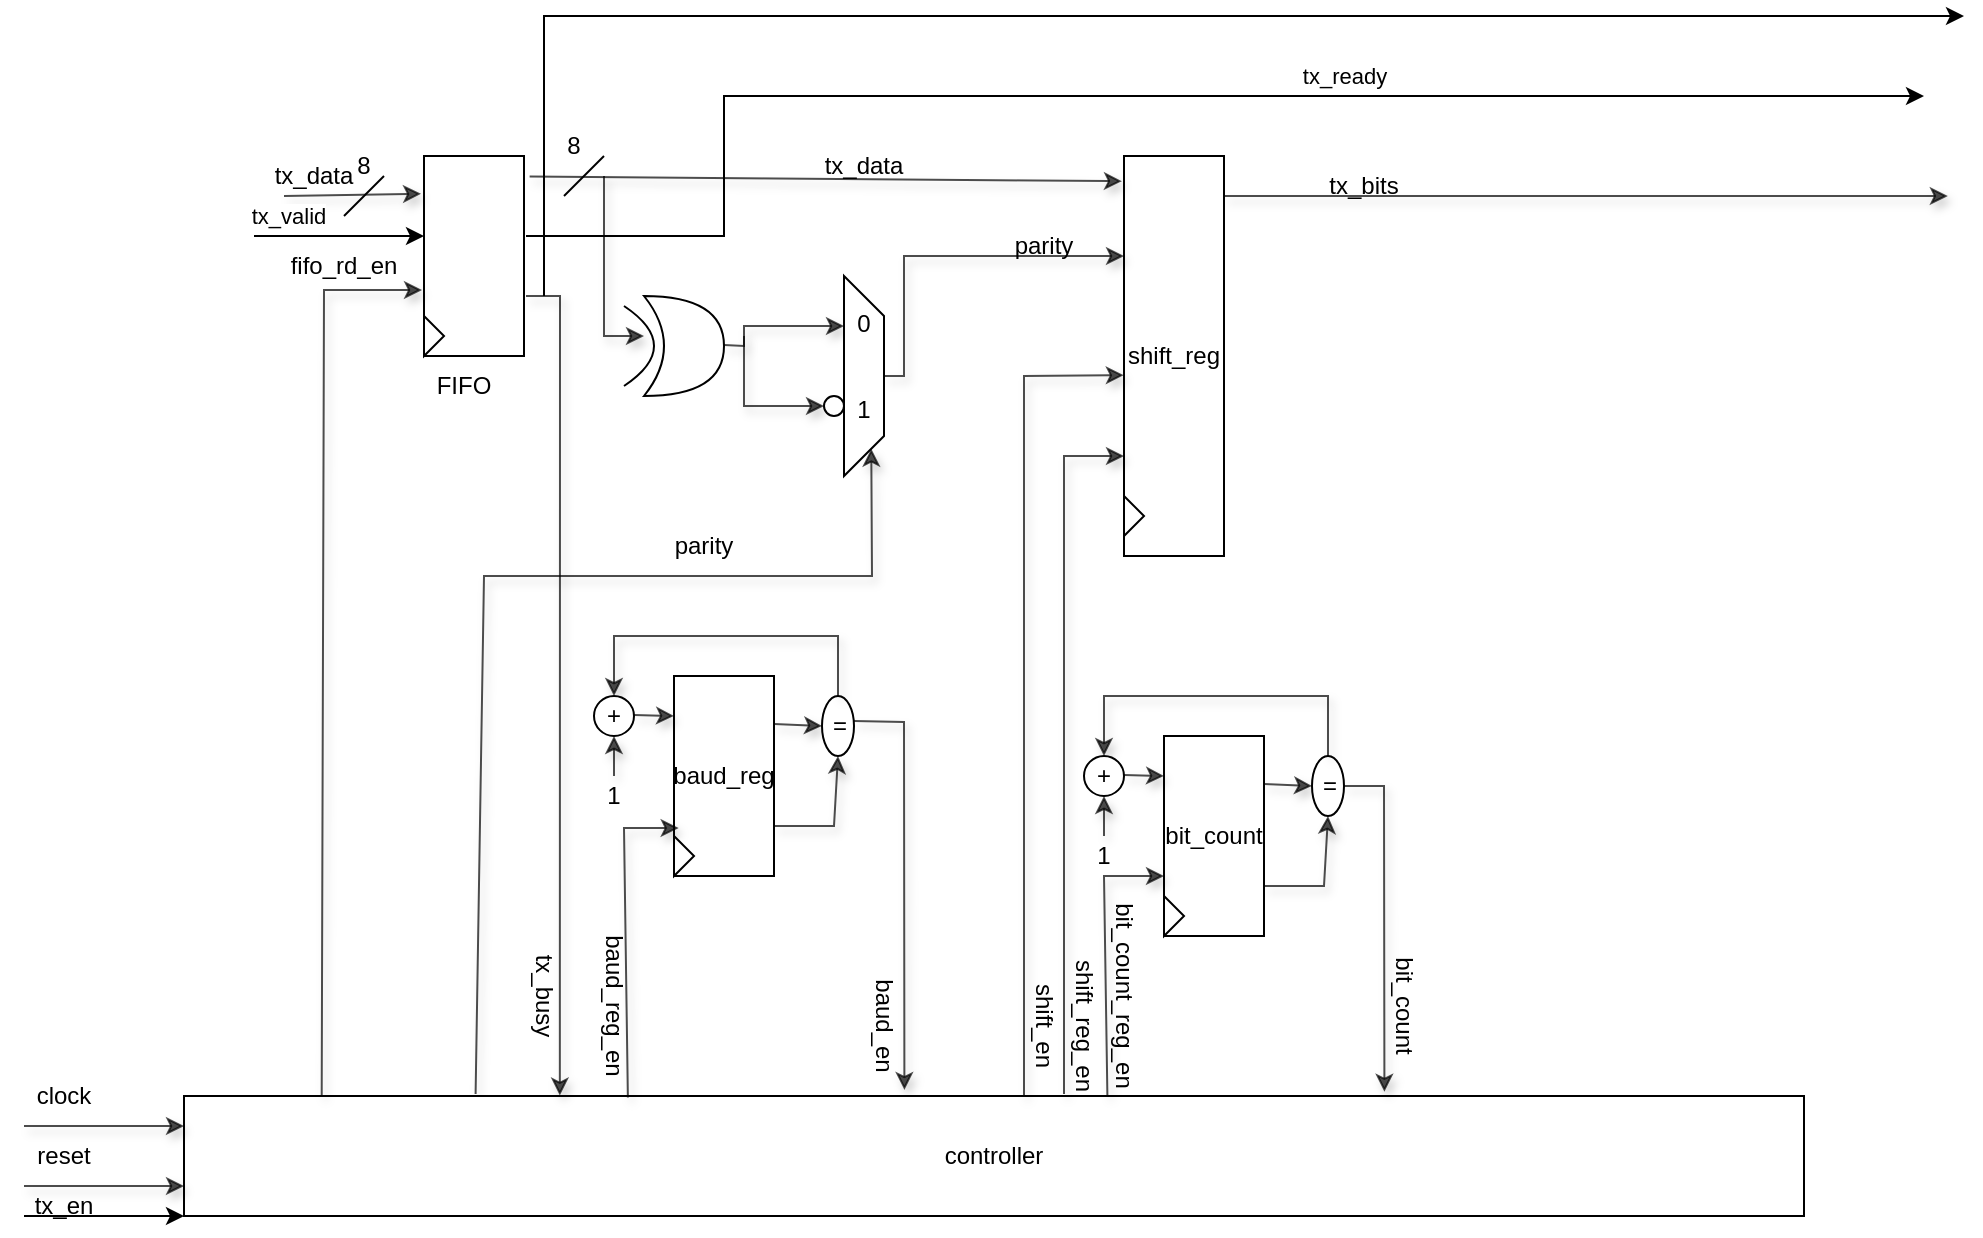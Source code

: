 <mxfile version="26.0.16" pages="2">
  <diagram name="Page-1" id="0iQmTiWb_SyuVuj741Ms">
    <mxGraphModel dx="870" dy="524" grid="1" gridSize="10" guides="1" tooltips="1" connect="1" arrows="1" fold="1" page="1" pageScale="1" pageWidth="1100" pageHeight="850" math="0" shadow="0">
      <root>
        <mxCell id="0" />
        <mxCell id="1" parent="0" />
        <mxCell id="nmXEE6ZkfctVZ-WLgOEb-7" value="" style="rounded=0;whiteSpace=wrap;html=1;direction=south;" parent="1" vertex="1">
          <mxGeometry x="400" y="90" width="50" height="100" as="geometry" />
        </mxCell>
        <mxCell id="nmXEE6ZkfctVZ-WLgOEb-8" value="" style="triangle;whiteSpace=wrap;html=1;" parent="1" vertex="1">
          <mxGeometry x="400" y="170" width="10" height="20" as="geometry" />
        </mxCell>
        <mxCell id="nmXEE6ZkfctVZ-WLgOEb-9" value="" style="endArrow=classic;html=1;rounded=0;strokeWidth=1;startSize=6;opacity=70;jumpSize=1;strokeColor=default;shadow=1;entryX=0.189;entryY=1.03;entryDx=0;entryDy=0;entryPerimeter=0;" parent="1" target="nmXEE6ZkfctVZ-WLgOEb-7" edge="1">
          <mxGeometry width="50" height="50" relative="1" as="geometry">
            <mxPoint x="330" y="110" as="sourcePoint" />
            <mxPoint x="360" y="110" as="targetPoint" />
          </mxGeometry>
        </mxCell>
        <mxCell id="nmXEE6ZkfctVZ-WLgOEb-10" value="shift_reg" style="rounded=0;whiteSpace=wrap;html=1;direction=south;" parent="1" vertex="1">
          <mxGeometry x="750" y="90" width="50" height="200" as="geometry" />
        </mxCell>
        <mxCell id="nmXEE6ZkfctVZ-WLgOEb-11" value="" style="triangle;whiteSpace=wrap;html=1;" parent="1" vertex="1">
          <mxGeometry x="750" y="260" width="10" height="20" as="geometry" />
        </mxCell>
        <mxCell id="nmXEE6ZkfctVZ-WLgOEb-18" value="" style="endArrow=classic;html=1;rounded=0;strokeWidth=1;startSize=6;opacity=70;jumpSize=1;strokeColor=default;shadow=1;entryX=0.063;entryY=1.021;entryDx=0;entryDy=0;entryPerimeter=0;exitX=0.103;exitY=-0.056;exitDx=0;exitDy=0;exitPerimeter=0;" parent="1" source="nmXEE6ZkfctVZ-WLgOEb-7" target="nmXEE6ZkfctVZ-WLgOEb-10" edge="1">
          <mxGeometry width="50" height="50" relative="1" as="geometry">
            <mxPoint x="490" y="100" as="sourcePoint" />
            <mxPoint x="520" y="100" as="targetPoint" />
          </mxGeometry>
        </mxCell>
        <mxCell id="nmXEE6ZkfctVZ-WLgOEb-19" value="" style="endArrow=classic;html=1;rounded=0;strokeWidth=1;startSize=6;opacity=70;jumpSize=1;strokeColor=default;shadow=1;" parent="1" edge="1">
          <mxGeometry width="50" height="50" relative="1" as="geometry">
            <mxPoint x="490" y="100" as="sourcePoint" />
            <mxPoint x="510" y="180" as="targetPoint" />
            <Array as="points">
              <mxPoint x="490" y="180" />
            </Array>
          </mxGeometry>
        </mxCell>
        <mxCell id="nmXEE6ZkfctVZ-WLgOEb-32" value="" style="endArrow=classic;html=1;rounded=0;strokeWidth=1;startSize=6;opacity=70;jumpSize=1;strokeColor=default;shadow=1;entryX=0.25;entryY=1;entryDx=0;entryDy=0;" parent="1" target="nmXEE6ZkfctVZ-WLgOEb-10" edge="1">
          <mxGeometry width="50" height="50" relative="1" as="geometry">
            <mxPoint x="630" y="200" as="sourcePoint" />
            <mxPoint x="750" y="140" as="targetPoint" />
            <Array as="points">
              <mxPoint x="640" y="200" />
              <mxPoint x="640" y="140" />
            </Array>
          </mxGeometry>
        </mxCell>
        <mxCell id="nmXEE6ZkfctVZ-WLgOEb-33" value="" style="endArrow=classic;html=1;rounded=0;strokeWidth=1;startSize=6;opacity=70;jumpSize=1;strokeColor=default;shadow=1;entryX=1;entryY=0.25;entryDx=0;entryDy=0;exitX=0.18;exitY=-0.017;exitDx=0;exitDy=0;exitPerimeter=0;" parent="1" source="nmXEE6ZkfctVZ-WLgOEb-52" target="nmXEE6ZkfctVZ-WLgOEb-24" edge="1">
          <mxGeometry width="50" height="50" relative="1" as="geometry">
            <mxPoint x="331.5" y="297.1" as="sourcePoint" />
            <mxPoint x="360" y="280" as="targetPoint" />
            <Array as="points">
              <mxPoint x="430" y="300" />
              <mxPoint x="624" y="300" />
            </Array>
          </mxGeometry>
        </mxCell>
        <mxCell id="nmXEE6ZkfctVZ-WLgOEb-50" value="" style="group" parent="1" vertex="1" connectable="0">
          <mxGeometry x="485" y="330" width="130" height="120" as="geometry" />
        </mxCell>
        <mxCell id="nmXEE6ZkfctVZ-WLgOEb-37" value="baud_reg" style="rounded=0;whiteSpace=wrap;html=1;direction=south;" parent="nmXEE6ZkfctVZ-WLgOEb-50" vertex="1">
          <mxGeometry x="40" y="20" width="50" height="100" as="geometry" />
        </mxCell>
        <mxCell id="nmXEE6ZkfctVZ-WLgOEb-38" value="" style="triangle;whiteSpace=wrap;html=1;" parent="nmXEE6ZkfctVZ-WLgOEb-50" vertex="1">
          <mxGeometry x="40" y="100" width="10" height="20" as="geometry" />
        </mxCell>
        <mxCell id="nmXEE6ZkfctVZ-WLgOEb-42" value="" style="group" parent="nmXEE6ZkfctVZ-WLgOEb-50" vertex="1" connectable="0">
          <mxGeometry x="90" y="30" width="40" height="30" as="geometry" />
        </mxCell>
        <mxCell id="nmXEE6ZkfctVZ-WLgOEb-39" value="" style="endArrow=classic;html=1;rounded=0;strokeWidth=1;startSize=6;opacity=70;jumpSize=1;strokeColor=default;shadow=1;entryX=0;entryY=0.5;entryDx=0;entryDy=0;" parent="nmXEE6ZkfctVZ-WLgOEb-42" target="nmXEE6ZkfctVZ-WLgOEb-40" edge="1">
          <mxGeometry width="50" height="50" relative="1" as="geometry">
            <mxPoint y="14" as="sourcePoint" />
            <mxPoint x="20" y="14" as="targetPoint" />
          </mxGeometry>
        </mxCell>
        <mxCell id="nmXEE6ZkfctVZ-WLgOEb-40" value="" style="ellipse;whiteSpace=wrap;html=1;" parent="nmXEE6ZkfctVZ-WLgOEb-42" vertex="1">
          <mxGeometry x="24" width="16" height="30" as="geometry" />
        </mxCell>
        <mxCell id="nmXEE6ZkfctVZ-WLgOEb-41" value="=" style="text;html=1;align=center;verticalAlign=middle;whiteSpace=wrap;rounded=0;" parent="nmXEE6ZkfctVZ-WLgOEb-42" vertex="1">
          <mxGeometry x="26" y="10" width="14" height="10" as="geometry" />
        </mxCell>
        <mxCell id="nmXEE6ZkfctVZ-WLgOEb-44" value="" style="endArrow=classic;html=1;rounded=0;strokeWidth=1;startSize=6;opacity=70;jumpSize=1;strokeColor=default;shadow=1;exitX=0.5;exitY=0;exitDx=0;exitDy=0;" parent="nmXEE6ZkfctVZ-WLgOEb-50" source="nmXEE6ZkfctVZ-WLgOEb-40" target="nmXEE6ZkfctVZ-WLgOEb-45" edge="1">
          <mxGeometry width="50" height="50" relative="1" as="geometry">
            <mxPoint x="155" y="20" as="sourcePoint" />
            <mxPoint y="40" as="targetPoint" />
            <Array as="points">
              <mxPoint x="122" />
              <mxPoint x="10" />
            </Array>
          </mxGeometry>
        </mxCell>
        <mxCell id="nmXEE6ZkfctVZ-WLgOEb-45" value="" style="ellipse;whiteSpace=wrap;html=1;" parent="nmXEE6ZkfctVZ-WLgOEb-50" vertex="1">
          <mxGeometry y="30" width="20" height="20" as="geometry" />
        </mxCell>
        <mxCell id="nmXEE6ZkfctVZ-WLgOEb-46" value="+" style="text;html=1;align=center;verticalAlign=middle;whiteSpace=wrap;rounded=0;" parent="nmXEE6ZkfctVZ-WLgOEb-50" vertex="1">
          <mxGeometry x="5" y="32.5" width="10" height="15" as="geometry" />
        </mxCell>
        <mxCell id="nmXEE6ZkfctVZ-WLgOEb-47" value="" style="endArrow=classic;html=1;rounded=0;strokeWidth=1;startSize=6;opacity=70;jumpSize=1;strokeColor=default;shadow=1;entryX=0.5;entryY=1;entryDx=0;entryDy=0;" parent="nmXEE6ZkfctVZ-WLgOEb-50" target="nmXEE6ZkfctVZ-WLgOEb-45" edge="1">
          <mxGeometry width="50" height="50" relative="1" as="geometry">
            <mxPoint x="10" y="70" as="sourcePoint" />
            <mxPoint x="-10" y="10" as="targetPoint" />
          </mxGeometry>
        </mxCell>
        <mxCell id="nmXEE6ZkfctVZ-WLgOEb-48" value="1" style="text;html=1;align=center;verticalAlign=middle;whiteSpace=wrap;rounded=0;" parent="nmXEE6ZkfctVZ-WLgOEb-50" vertex="1">
          <mxGeometry y="75" width="20" height="10" as="geometry" />
        </mxCell>
        <mxCell id="nmXEE6ZkfctVZ-WLgOEb-49" value="" style="endArrow=classic;html=1;rounded=0;strokeWidth=1;startSize=6;opacity=70;jumpSize=1;strokeColor=default;shadow=1;" parent="nmXEE6ZkfctVZ-WLgOEb-50" edge="1">
          <mxGeometry width="50" height="50" relative="1" as="geometry">
            <mxPoint x="20" y="39.5" as="sourcePoint" />
            <mxPoint x="40" y="40" as="targetPoint" />
          </mxGeometry>
        </mxCell>
        <mxCell id="nmXEE6ZkfctVZ-WLgOEb-43" value="" style="endArrow=classic;html=1;rounded=0;strokeWidth=1;startSize=6;opacity=70;jumpSize=1;strokeColor=default;shadow=1;entryX=0.5;entryY=1;entryDx=0;entryDy=0;exitX=0.75;exitY=0;exitDx=0;exitDy=0;" parent="nmXEE6ZkfctVZ-WLgOEb-50" source="nmXEE6ZkfctVZ-WLgOEb-37" target="nmXEE6ZkfctVZ-WLgOEb-40" edge="1">
          <mxGeometry width="50" height="50" relative="1" as="geometry">
            <mxPoint x="100" y="90" as="sourcePoint" />
            <mxPoint x="-40" y="95" as="targetPoint" />
            <Array as="points">
              <mxPoint x="120" y="95" />
            </Array>
          </mxGeometry>
        </mxCell>
        <mxCell id="nmXEE6ZkfctVZ-WLgOEb-51" value="" style="endArrow=classic;html=1;rounded=0;strokeWidth=1;startSize=6;opacity=70;jumpSize=1;strokeColor=default;shadow=1;entryX=0.42;entryY=-0.051;entryDx=0;entryDy=0;entryPerimeter=0;exitX=1;exitY=0.25;exitDx=0;exitDy=0;" parent="1" source="nmXEE6ZkfctVZ-WLgOEb-41" edge="1">
          <mxGeometry width="50" height="50" relative="1" as="geometry">
            <mxPoint x="640" y="375" as="sourcePoint" />
            <mxPoint x="640.2" y="556.94" as="targetPoint" />
            <Array as="points">
              <mxPoint x="640" y="373" />
            </Array>
          </mxGeometry>
        </mxCell>
        <mxCell id="nmXEE6ZkfctVZ-WLgOEb-52" value="" style="rounded=0;whiteSpace=wrap;html=1;" parent="1" vertex="1">
          <mxGeometry x="280" y="560" width="810" height="60" as="geometry" />
        </mxCell>
        <UserObject label="controller" link="data:page/id,8DzqNKBsNxJn6VCQn896" id="nmXEE6ZkfctVZ-WLgOEb-53">
          <mxCell style="text;html=1;align=center;verticalAlign=middle;whiteSpace=wrap;rounded=0;" parent="1" vertex="1">
            <mxGeometry x="655" y="575" width="60" height="30" as="geometry" />
          </mxCell>
        </UserObject>
        <mxCell id="nmXEE6ZkfctVZ-WLgOEb-54" value="" style="group" parent="1" vertex="1" connectable="0">
          <mxGeometry x="730" y="360" width="130" height="120" as="geometry" />
        </mxCell>
        <mxCell id="nmXEE6ZkfctVZ-WLgOEb-55" value="bit_count" style="rounded=0;whiteSpace=wrap;html=1;direction=south;" parent="nmXEE6ZkfctVZ-WLgOEb-54" vertex="1">
          <mxGeometry x="40" y="20" width="50" height="100" as="geometry" />
        </mxCell>
        <mxCell id="nmXEE6ZkfctVZ-WLgOEb-56" value="" style="triangle;whiteSpace=wrap;html=1;" parent="nmXEE6ZkfctVZ-WLgOEb-54" vertex="1">
          <mxGeometry x="40" y="100" width="10" height="20" as="geometry" />
        </mxCell>
        <mxCell id="nmXEE6ZkfctVZ-WLgOEb-57" value="" style="group" parent="nmXEE6ZkfctVZ-WLgOEb-54" vertex="1" connectable="0">
          <mxGeometry x="90" y="30" width="40" height="30" as="geometry" />
        </mxCell>
        <mxCell id="nmXEE6ZkfctVZ-WLgOEb-58" value="" style="endArrow=classic;html=1;rounded=0;strokeWidth=1;startSize=6;opacity=70;jumpSize=1;strokeColor=default;shadow=1;entryX=0;entryY=0.5;entryDx=0;entryDy=0;" parent="nmXEE6ZkfctVZ-WLgOEb-57" target="nmXEE6ZkfctVZ-WLgOEb-59" edge="1">
          <mxGeometry width="50" height="50" relative="1" as="geometry">
            <mxPoint y="14" as="sourcePoint" />
            <mxPoint x="20" y="14" as="targetPoint" />
          </mxGeometry>
        </mxCell>
        <mxCell id="nmXEE6ZkfctVZ-WLgOEb-59" value="" style="ellipse;whiteSpace=wrap;html=1;" parent="nmXEE6ZkfctVZ-WLgOEb-57" vertex="1">
          <mxGeometry x="24" width="16" height="30" as="geometry" />
        </mxCell>
        <mxCell id="nmXEE6ZkfctVZ-WLgOEb-60" value="=" style="text;html=1;align=center;verticalAlign=middle;whiteSpace=wrap;rounded=0;" parent="nmXEE6ZkfctVZ-WLgOEb-57" vertex="1">
          <mxGeometry x="26" y="10" width="14" height="10" as="geometry" />
        </mxCell>
        <mxCell id="nmXEE6ZkfctVZ-WLgOEb-61" value="" style="endArrow=classic;html=1;rounded=0;strokeWidth=1;startSize=6;opacity=70;jumpSize=1;strokeColor=default;shadow=1;exitX=0.5;exitY=0;exitDx=0;exitDy=0;" parent="nmXEE6ZkfctVZ-WLgOEb-54" source="nmXEE6ZkfctVZ-WLgOEb-59" target="nmXEE6ZkfctVZ-WLgOEb-62" edge="1">
          <mxGeometry width="50" height="50" relative="1" as="geometry">
            <mxPoint x="155" y="20" as="sourcePoint" />
            <mxPoint y="40" as="targetPoint" />
            <Array as="points">
              <mxPoint x="122" />
              <mxPoint x="10" />
            </Array>
          </mxGeometry>
        </mxCell>
        <mxCell id="nmXEE6ZkfctVZ-WLgOEb-62" value="" style="ellipse;whiteSpace=wrap;html=1;" parent="nmXEE6ZkfctVZ-WLgOEb-54" vertex="1">
          <mxGeometry y="30" width="20" height="20" as="geometry" />
        </mxCell>
        <mxCell id="nmXEE6ZkfctVZ-WLgOEb-63" value="+" style="text;html=1;align=center;verticalAlign=middle;whiteSpace=wrap;rounded=0;" parent="nmXEE6ZkfctVZ-WLgOEb-54" vertex="1">
          <mxGeometry x="5" y="32.5" width="10" height="15" as="geometry" />
        </mxCell>
        <mxCell id="nmXEE6ZkfctVZ-WLgOEb-64" value="" style="endArrow=classic;html=1;rounded=0;strokeWidth=1;startSize=6;opacity=70;jumpSize=1;strokeColor=default;shadow=1;entryX=0.5;entryY=1;entryDx=0;entryDy=0;" parent="nmXEE6ZkfctVZ-WLgOEb-54" target="nmXEE6ZkfctVZ-WLgOEb-62" edge="1">
          <mxGeometry width="50" height="50" relative="1" as="geometry">
            <mxPoint x="10" y="70" as="sourcePoint" />
            <mxPoint x="-10" y="10" as="targetPoint" />
          </mxGeometry>
        </mxCell>
        <mxCell id="nmXEE6ZkfctVZ-WLgOEb-65" value="1" style="text;html=1;align=center;verticalAlign=middle;whiteSpace=wrap;rounded=0;" parent="nmXEE6ZkfctVZ-WLgOEb-54" vertex="1">
          <mxGeometry y="75" width="20" height="10" as="geometry" />
        </mxCell>
        <mxCell id="nmXEE6ZkfctVZ-WLgOEb-66" value="" style="endArrow=classic;html=1;rounded=0;strokeWidth=1;startSize=6;opacity=70;jumpSize=1;strokeColor=default;shadow=1;" parent="nmXEE6ZkfctVZ-WLgOEb-54" edge="1">
          <mxGeometry width="50" height="50" relative="1" as="geometry">
            <mxPoint x="20" y="39.5" as="sourcePoint" />
            <mxPoint x="40" y="40" as="targetPoint" />
          </mxGeometry>
        </mxCell>
        <mxCell id="nmXEE6ZkfctVZ-WLgOEb-70" value="" style="endArrow=classic;html=1;rounded=0;strokeWidth=1;startSize=6;opacity=70;jumpSize=1;strokeColor=default;shadow=1;exitX=0.57;exitY=-0.004;exitDx=0;exitDy=0;exitPerimeter=0;" parent="nmXEE6ZkfctVZ-WLgOEb-54" source="nmXEE6ZkfctVZ-WLgOEb-52" edge="1">
          <mxGeometry width="50" height="50" relative="1" as="geometry">
            <mxPoint x="15" y="90" as="sourcePoint" />
            <mxPoint x="40" y="90" as="targetPoint" />
            <Array as="points">
              <mxPoint x="10" y="90" />
            </Array>
          </mxGeometry>
        </mxCell>
        <mxCell id="nmXEE6ZkfctVZ-WLgOEb-88" value="" style="endArrow=classic;html=1;rounded=0;strokeWidth=1;startSize=6;opacity=70;jumpSize=1;strokeColor=default;shadow=1;entryX=0.5;entryY=1;entryDx=0;entryDy=0;exitX=0.75;exitY=0;exitDx=0;exitDy=0;" parent="nmXEE6ZkfctVZ-WLgOEb-54" edge="1">
          <mxGeometry width="50" height="50" relative="1" as="geometry">
            <mxPoint x="90" y="95" as="sourcePoint" />
            <mxPoint x="122" y="60" as="targetPoint" />
            <Array as="points">
              <mxPoint x="120" y="95" />
            </Array>
          </mxGeometry>
        </mxCell>
        <mxCell id="nmXEE6ZkfctVZ-WLgOEb-69" value="" style="endArrow=classic;html=1;rounded=0;strokeWidth=1;startSize=6;opacity=70;jumpSize=1;strokeColor=default;shadow=1;entryX=0.741;entryY=-0.036;entryDx=0;entryDy=0;entryPerimeter=0;" parent="1" target="nmXEE6ZkfctVZ-WLgOEb-52" edge="1">
          <mxGeometry width="50" height="50" relative="1" as="geometry">
            <mxPoint x="860" y="405" as="sourcePoint" />
            <mxPoint x="890" y="405" as="targetPoint" />
            <Array as="points">
              <mxPoint x="880" y="405" />
            </Array>
          </mxGeometry>
        </mxCell>
        <mxCell id="nmXEE6ZkfctVZ-WLgOEb-71" value="" style="endArrow=classic;html=1;rounded=0;strokeWidth=1;startSize=6;opacity=70;jumpSize=1;strokeColor=default;shadow=1;entryX=0.75;entryY=1;entryDx=0;entryDy=0;" parent="1" target="nmXEE6ZkfctVZ-WLgOEb-10" edge="1">
          <mxGeometry width="50" height="50" relative="1" as="geometry">
            <mxPoint x="720" y="559" as="sourcePoint" />
            <mxPoint x="620" y="340" as="targetPoint" />
            <Array as="points">
              <mxPoint x="720" y="240" />
            </Array>
          </mxGeometry>
        </mxCell>
        <mxCell id="nmXEE6ZkfctVZ-WLgOEb-72" value="" style="endArrow=classic;html=1;rounded=0;strokeWidth=1;startSize=6;opacity=70;jumpSize=1;strokeColor=default;shadow=1;entryX=0.548;entryY=1.002;entryDx=0;entryDy=0;entryPerimeter=0;" parent="1" target="nmXEE6ZkfctVZ-WLgOEb-10" edge="1">
          <mxGeometry width="50" height="50" relative="1" as="geometry">
            <mxPoint x="700" y="560" as="sourcePoint" />
            <mxPoint x="730" y="241" as="targetPoint" />
            <Array as="points">
              <mxPoint x="700" y="200" />
            </Array>
          </mxGeometry>
        </mxCell>
        <mxCell id="nmXEE6ZkfctVZ-WLgOEb-73" value="" style="endArrow=classic;html=1;rounded=0;strokeWidth=1;startSize=6;opacity=70;jumpSize=1;strokeColor=default;shadow=1;entryX=0.232;entryY=-0.004;entryDx=0;entryDy=0;entryPerimeter=0;" parent="1" target="nmXEE6ZkfctVZ-WLgOEb-52" edge="1">
          <mxGeometry width="50" height="50" relative="1" as="geometry">
            <mxPoint x="451" y="160" as="sourcePoint" />
            <mxPoint x="690" y="560" as="targetPoint" />
            <Array as="points">
              <mxPoint x="468" y="160" />
            </Array>
          </mxGeometry>
        </mxCell>
        <mxCell id="nmXEE6ZkfctVZ-WLgOEb-75" value="" style="endArrow=classic;html=1;rounded=0;strokeWidth=1;startSize=6;opacity=70;jumpSize=1;strokeColor=default;shadow=1;" parent="1" edge="1">
          <mxGeometry width="50" height="50" relative="1" as="geometry">
            <mxPoint x="800" y="110" as="sourcePoint" />
            <mxPoint x="1161.91" y="110" as="targetPoint" />
          </mxGeometry>
        </mxCell>
        <mxCell id="nmXEE6ZkfctVZ-WLgOEb-80" value="baud_reg_en" style="text;html=1;align=center;verticalAlign=middle;whiteSpace=wrap;rounded=0;rotation=90;" parent="1" vertex="1">
          <mxGeometry x="450" y="500" width="90" height="30" as="geometry" />
        </mxCell>
        <mxCell id="nmXEE6ZkfctVZ-WLgOEb-83" value="baud_en" style="text;html=1;align=center;verticalAlign=middle;whiteSpace=wrap;rounded=0;rotation=90;" parent="1" vertex="1">
          <mxGeometry x="590" y="510" width="80" height="30" as="geometry" />
        </mxCell>
        <mxCell id="nmXEE6ZkfctVZ-WLgOEb-84" value="FIFO" style="text;html=1;align=center;verticalAlign=middle;whiteSpace=wrap;rounded=0;" parent="1" vertex="1">
          <mxGeometry x="390" y="190" width="60" height="30" as="geometry" />
        </mxCell>
        <mxCell id="nmXEE6ZkfctVZ-WLgOEb-86" value="tx_busy" style="text;html=1;align=center;verticalAlign=middle;whiteSpace=wrap;rounded=0;rotation=90;" parent="1" vertex="1">
          <mxGeometry x="420" y="495" width="80" height="30" as="geometry" />
        </mxCell>
        <mxCell id="nmXEE6ZkfctVZ-WLgOEb-87" value="shift_en" style="text;html=1;align=center;verticalAlign=middle;whiteSpace=wrap;rounded=0;rotation=90;" parent="1" vertex="1">
          <mxGeometry x="670" y="510" width="80" height="30" as="geometry" />
        </mxCell>
        <mxCell id="nmXEE6ZkfctVZ-WLgOEb-91" value="shift_reg_en" style="text;html=1;align=center;verticalAlign=middle;whiteSpace=wrap;rounded=0;rotation=90;" parent="1" vertex="1">
          <mxGeometry x="690" y="510" width="80" height="30" as="geometry" />
        </mxCell>
        <mxCell id="nmXEE6ZkfctVZ-WLgOEb-92" value="bit_count_reg_en" style="text;html=1;align=center;verticalAlign=middle;whiteSpace=wrap;rounded=0;rotation=90;" parent="1" vertex="1">
          <mxGeometry x="715" y="495" width="70" height="30" as="geometry" />
        </mxCell>
        <mxCell id="nmXEE6ZkfctVZ-WLgOEb-93" value="bit_count" style="text;html=1;align=center;verticalAlign=middle;whiteSpace=wrap;rounded=0;rotation=90;" parent="1" vertex="1">
          <mxGeometry x="850" y="500" width="80" height="30" as="geometry" />
        </mxCell>
        <mxCell id="nmXEE6ZkfctVZ-WLgOEb-95" value="fifo_rd_en" style="text;html=1;align=center;verticalAlign=middle;whiteSpace=wrap;rounded=0;" parent="1" vertex="1">
          <mxGeometry x="330" y="130" width="60" height="30" as="geometry" />
        </mxCell>
        <mxCell id="nmXEE6ZkfctVZ-WLgOEb-96" value="" style="endArrow=classic;html=1;rounded=0;strokeWidth=1;startSize=6;opacity=70;jumpSize=1;strokeColor=default;shadow=1;" parent="1" edge="1">
          <mxGeometry width="50" height="50" relative="1" as="geometry">
            <mxPoint x="200" y="575" as="sourcePoint" />
            <mxPoint x="280" y="575" as="targetPoint" />
          </mxGeometry>
        </mxCell>
        <mxCell id="nmXEE6ZkfctVZ-WLgOEb-97" value="clock" style="text;html=1;align=center;verticalAlign=middle;whiteSpace=wrap;rounded=0;" parent="1" vertex="1">
          <mxGeometry x="190" y="545" width="60" height="30" as="geometry" />
        </mxCell>
        <mxCell id="nmXEE6ZkfctVZ-WLgOEb-98" value="" style="endArrow=classic;html=1;rounded=0;strokeWidth=1;startSize=6;opacity=70;jumpSize=1;strokeColor=default;shadow=1;" parent="1" edge="1">
          <mxGeometry width="50" height="50" relative="1" as="geometry">
            <mxPoint x="200" y="605" as="sourcePoint" />
            <mxPoint x="280" y="605" as="targetPoint" />
          </mxGeometry>
        </mxCell>
        <mxCell id="nmXEE6ZkfctVZ-WLgOEb-99" value="reset" style="text;html=1;align=center;verticalAlign=middle;whiteSpace=wrap;rounded=0;" parent="1" vertex="1">
          <mxGeometry x="190" y="575" width="60" height="30" as="geometry" />
        </mxCell>
        <mxCell id="nmXEE6ZkfctVZ-WLgOEb-100" value="parity" style="text;html=1;align=center;verticalAlign=middle;whiteSpace=wrap;rounded=0;" parent="1" vertex="1">
          <mxGeometry x="680" y="120" width="60" height="30" as="geometry" />
        </mxCell>
        <mxCell id="nmXEE6ZkfctVZ-WLgOEb-101" value="" style="endArrow=none;html=1;rounded=0;" parent="1" edge="1">
          <mxGeometry width="50" height="50" relative="1" as="geometry">
            <mxPoint x="470" y="110" as="sourcePoint" />
            <mxPoint x="490" y="90" as="targetPoint" />
          </mxGeometry>
        </mxCell>
        <mxCell id="nmXEE6ZkfctVZ-WLgOEb-102" value="8" style="text;html=1;align=center;verticalAlign=middle;whiteSpace=wrap;rounded=0;" parent="1" vertex="1">
          <mxGeometry x="470" y="80" width="10" height="10" as="geometry" />
        </mxCell>
        <mxCell id="nmXEE6ZkfctVZ-WLgOEb-103" value="tx_data" style="text;html=1;align=center;verticalAlign=middle;whiteSpace=wrap;rounded=0;" parent="1" vertex="1">
          <mxGeometry x="590" y="80" width="60" height="30" as="geometry" />
        </mxCell>
        <mxCell id="nmXEE6ZkfctVZ-WLgOEb-104" value="tx_data" style="text;html=1;align=center;verticalAlign=middle;whiteSpace=wrap;rounded=0;" parent="1" vertex="1">
          <mxGeometry x="330" y="90" width="30" height="20" as="geometry" />
        </mxCell>
        <mxCell id="aORZdSc75-Fo3MQnWId7-1" value="" style="endArrow=none;html=1;rounded=0;" parent="1" edge="1">
          <mxGeometry width="50" height="50" relative="1" as="geometry">
            <mxPoint x="360" y="120" as="sourcePoint" />
            <mxPoint x="380" y="100" as="targetPoint" />
          </mxGeometry>
        </mxCell>
        <mxCell id="aORZdSc75-Fo3MQnWId7-2" value="8" style="text;html=1;align=center;verticalAlign=middle;whiteSpace=wrap;rounded=0;" parent="1" vertex="1">
          <mxGeometry x="355" y="80" width="30" height="30" as="geometry" />
        </mxCell>
        <mxCell id="aORZdSc75-Fo3MQnWId7-3" value="tx_bits" style="text;html=1;align=center;verticalAlign=middle;whiteSpace=wrap;rounded=0;" parent="1" vertex="1">
          <mxGeometry x="840" y="100" width="60" height="10" as="geometry" />
        </mxCell>
        <mxCell id="iL0YTwdqy25Y3jKW_N1v-3" value="" style="endArrow=classic;html=1;rounded=0;strokeWidth=1;startSize=6;opacity=70;jumpSize=1;strokeColor=default;shadow=1;exitX=0.085;exitY=-0.004;exitDx=0;exitDy=0;exitPerimeter=0;entryX=0.67;entryY=1.02;entryDx=0;entryDy=0;entryPerimeter=0;" parent="1" source="nmXEE6ZkfctVZ-WLgOEb-52" target="nmXEE6ZkfctVZ-WLgOEb-7" edge="1">
          <mxGeometry width="50" height="50" relative="1" as="geometry">
            <mxPoint x="349" y="560" as="sourcePoint" />
            <mxPoint x="400" y="160" as="targetPoint" />
            <Array as="points">
              <mxPoint x="350" y="157" />
            </Array>
          </mxGeometry>
        </mxCell>
        <mxCell id="nmXEE6ZkfctVZ-WLgOEb-34" value="parity" style="text;html=1;align=center;verticalAlign=middle;whiteSpace=wrap;rounded=0;" parent="1" vertex="1">
          <mxGeometry x="520" y="280" width="40" height="10" as="geometry" />
        </mxCell>
        <mxCell id="nmXEE6ZkfctVZ-WLgOEb-74" value="" style="endArrow=classic;html=1;rounded=0;strokeWidth=1;startSize=6;opacity=70;jumpSize=1;strokeColor=default;shadow=1;exitX=0.274;exitY=0.012;exitDx=0;exitDy=0;exitPerimeter=0;entryX=0.233;entryY=-0.198;entryDx=0;entryDy=0;entryPerimeter=0;" parent="1" source="nmXEE6ZkfctVZ-WLgOEb-52" target="nmXEE6ZkfctVZ-WLgOEb-38" edge="1">
          <mxGeometry width="50" height="50" relative="1" as="geometry">
            <mxPoint x="495" y="424" as="sourcePoint" />
            <mxPoint x="525" y="424" as="targetPoint" />
            <Array as="points">
              <mxPoint x="500" y="426" />
            </Array>
          </mxGeometry>
        </mxCell>
        <mxCell id="iL0YTwdqy25Y3jKW_N1v-12" value="" style="group" parent="1" vertex="1" connectable="0">
          <mxGeometry x="500" y="150" width="130" height="100" as="geometry" />
        </mxCell>
        <mxCell id="nmXEE6ZkfctVZ-WLgOEb-20" value="" style="shape=xor;whiteSpace=wrap;html=1;" parent="iL0YTwdqy25Y3jKW_N1v-12" vertex="1">
          <mxGeometry x="10" y="10" width="40" height="50" as="geometry" />
        </mxCell>
        <mxCell id="nmXEE6ZkfctVZ-WLgOEb-21" value="" style="endArrow=none;html=1;rounded=0;curved=1;" parent="iL0YTwdqy25Y3jKW_N1v-12" edge="1">
          <mxGeometry width="50" height="50" relative="1" as="geometry">
            <mxPoint y="55" as="sourcePoint" />
            <mxPoint y="15" as="targetPoint" />
            <Array as="points">
              <mxPoint x="30" y="35" />
            </Array>
          </mxGeometry>
        </mxCell>
        <mxCell id="nmXEE6ZkfctVZ-WLgOEb-27" value="" style="endArrow=classic;html=1;rounded=0;strokeWidth=1;startSize=6;opacity=70;jumpSize=1;strokeColor=default;shadow=1;entryX=0.25;entryY=1;entryDx=0;entryDy=0;" parent="iL0YTwdqy25Y3jKW_N1v-12" target="nmXEE6ZkfctVZ-WLgOEb-24" edge="1">
          <mxGeometry width="50" height="50" relative="1" as="geometry">
            <mxPoint x="50" y="34.5" as="sourcePoint" />
            <mxPoint x="107" y="20" as="targetPoint" />
            <Array as="points">
              <mxPoint x="60" y="35" />
              <mxPoint x="60" y="25" />
            </Array>
          </mxGeometry>
        </mxCell>
        <mxCell id="nmXEE6ZkfctVZ-WLgOEb-28" value="" style="endArrow=classic;html=1;rounded=0;strokeWidth=1;startSize=6;opacity=70;jumpSize=1;strokeColor=default;shadow=1;entryX=0;entryY=0.5;entryDx=0;entryDy=0;" parent="iL0YTwdqy25Y3jKW_N1v-12" target="nmXEE6ZkfctVZ-WLgOEb-29" edge="1">
          <mxGeometry width="50" height="50" relative="1" as="geometry">
            <mxPoint x="60" y="30" as="sourcePoint" />
            <mxPoint x="90" y="70" as="targetPoint" />
            <Array as="points">
              <mxPoint x="60" y="65" />
            </Array>
          </mxGeometry>
        </mxCell>
        <mxCell id="nmXEE6ZkfctVZ-WLgOEb-31" value="" style="group" parent="iL0YTwdqy25Y3jKW_N1v-12" vertex="1" connectable="0">
          <mxGeometry x="100" width="30" height="100" as="geometry" />
        </mxCell>
        <mxCell id="nmXEE6ZkfctVZ-WLgOEb-23" value="" style="group" parent="nmXEE6ZkfctVZ-WLgOEb-31" vertex="1" connectable="0">
          <mxGeometry x="10" width="20" height="100" as="geometry" />
        </mxCell>
        <mxCell id="nmXEE6ZkfctVZ-WLgOEb-24" value="" style="shape=trapezoid;perimeter=trapezoidPerimeter;whiteSpace=wrap;html=1;fixedSize=1;direction=south;" parent="nmXEE6ZkfctVZ-WLgOEb-23" vertex="1">
          <mxGeometry width="20" height="100" as="geometry" />
        </mxCell>
        <mxCell id="nmXEE6ZkfctVZ-WLgOEb-25" value="1" style="text;html=1;align=center;verticalAlign=middle;whiteSpace=wrap;rounded=0;" parent="nmXEE6ZkfctVZ-WLgOEb-23" vertex="1">
          <mxGeometry y="60.001" width="20" height="14.286" as="geometry" />
        </mxCell>
        <mxCell id="nmXEE6ZkfctVZ-WLgOEb-26" value="0" style="text;html=1;align=center;verticalAlign=middle;whiteSpace=wrap;rounded=0;" parent="nmXEE6ZkfctVZ-WLgOEb-23" vertex="1">
          <mxGeometry x="5" y="10" width="10" height="28.571" as="geometry" />
        </mxCell>
        <mxCell id="nmXEE6ZkfctVZ-WLgOEb-29" value="" style="ellipse;whiteSpace=wrap;html=1;aspect=fixed;" parent="nmXEE6ZkfctVZ-WLgOEb-31" vertex="1">
          <mxGeometry y="60" width="10" height="10" as="geometry" />
        </mxCell>
        <mxCell id="2Y0mi94H9Aiv-TWzu5Go-1" value="" style="endArrow=classic;html=1;rounded=0;entryX=0;entryY=1;entryDx=0;entryDy=0;" parent="1" target="nmXEE6ZkfctVZ-WLgOEb-52" edge="1">
          <mxGeometry width="50" height="50" relative="1" as="geometry">
            <mxPoint x="200" y="620" as="sourcePoint" />
            <mxPoint x="570" y="400" as="targetPoint" />
          </mxGeometry>
        </mxCell>
        <mxCell id="2Y0mi94H9Aiv-TWzu5Go-2" value="tx_en" style="text;html=1;align=center;verticalAlign=middle;whiteSpace=wrap;rounded=0;" parent="1" vertex="1">
          <mxGeometry x="190" y="600" width="60" height="30" as="geometry" />
        </mxCell>
        <mxCell id="KuKhUe5s2Xp9gpI4u15Q-2" value="" style="endArrow=classic;html=1;rounded=0;" parent="1" edge="1">
          <mxGeometry width="50" height="50" relative="1" as="geometry">
            <mxPoint x="315" y="130" as="sourcePoint" />
            <mxPoint x="400" y="130" as="targetPoint" />
          </mxGeometry>
        </mxCell>
        <mxCell id="KuKhUe5s2Xp9gpI4u15Q-3" value="tx_valid" style="edgeLabel;html=1;align=center;verticalAlign=middle;resizable=0;points=[];" parent="KuKhUe5s2Xp9gpI4u15Q-2" vertex="1" connectable="0">
          <mxGeometry x="-0.6" y="4" relative="1" as="geometry">
            <mxPoint y="-6" as="offset" />
          </mxGeometry>
        </mxCell>
        <mxCell id="KuKhUe5s2Xp9gpI4u15Q-4" value="" style="endArrow=classic;html=1;rounded=0;exitX=0.4;exitY=-0.02;exitDx=0;exitDy=0;exitPerimeter=0;" parent="1" source="nmXEE6ZkfctVZ-WLgOEb-7" edge="1">
          <mxGeometry width="50" height="50" relative="1" as="geometry">
            <mxPoint x="930" y="230" as="sourcePoint" />
            <mxPoint x="1150" y="60" as="targetPoint" />
            <Array as="points">
              <mxPoint x="550" y="130" />
              <mxPoint x="550" y="60" />
            </Array>
          </mxGeometry>
        </mxCell>
        <mxCell id="KuKhUe5s2Xp9gpI4u15Q-5" value="tx_ready" style="edgeLabel;html=1;align=center;verticalAlign=middle;resizable=0;points=[];" parent="KuKhUe5s2Xp9gpI4u15Q-4" vertex="1" connectable="0">
          <mxGeometry x="0.261" y="1" relative="1" as="geometry">
            <mxPoint x="-6" y="-9" as="offset" />
          </mxGeometry>
        </mxCell>
        <mxCell id="eRSPuvlQdYvCyL01cSjN-2" value="" style="endArrow=classic;html=1;rounded=0;" edge="1" parent="1">
          <mxGeometry width="50" height="50" relative="1" as="geometry">
            <mxPoint x="460" y="160" as="sourcePoint" />
            <mxPoint x="1170" y="20" as="targetPoint" />
            <Array as="points">
              <mxPoint x="460" y="20" />
            </Array>
          </mxGeometry>
        </mxCell>
      </root>
    </mxGraphModel>
  </diagram>
  <diagram id="8DzqNKBsNxJn6VCQn896" name="controller">
    <mxGraphModel dx="1970" dy="524" grid="1" gridSize="10" guides="1" tooltips="1" connect="1" arrows="1" fold="1" page="1" pageScale="1" pageWidth="1100" pageHeight="850" math="0" shadow="0">
      <root>
        <mxCell id="0" />
        <mxCell id="1" parent="0" />
        <mxCell id="9I11zORrQB1PDWdPwpwn-1" value="IDEAL" style="ellipse;whiteSpace=wrap;html=1;" parent="1" vertex="1">
          <mxGeometry x="360" y="230" width="120" height="80" as="geometry" />
        </mxCell>
        <mxCell id="9I11zORrQB1PDWdPwpwn-2" value="" style="endArrow=classic;html=1;rounded=0;strokeWidth=1;startSize=6;opacity=70;jumpSize=1;strokeColor=default;shadow=1;" parent="1" edge="1">
          <mxGeometry width="50" height="50" relative="1" as="geometry">
            <mxPoint x="250" y="270" as="sourcePoint" />
            <mxPoint x="360" y="269.5" as="targetPoint" />
          </mxGeometry>
        </mxCell>
        <mxCell id="9I11zORrQB1PDWdPwpwn-3" value="reset" style="text;html=1;align=center;verticalAlign=middle;whiteSpace=wrap;rounded=0;" parent="1" vertex="1">
          <mxGeometry x="260" y="250" width="60" height="30" as="geometry" />
        </mxCell>
        <mxCell id="9I11zORrQB1PDWdPwpwn-4" value="" style="endArrow=classic;html=1;rounded=0;strokeWidth=1;startSize=6;opacity=70;jumpSize=1;strokeColor=default;shadow=1;curved=1;exitX=0.957;exitY=0.707;exitDx=0;exitDy=0;exitPerimeter=0;" parent="1" source="9I11zORrQB1PDWdPwpwn-1" target="9I11zORrQB1PDWdPwpwn-5" edge="1">
          <mxGeometry width="50" height="50" relative="1" as="geometry">
            <mxPoint x="480" y="264.5" as="sourcePoint" />
            <mxPoint x="570" y="360" as="targetPoint" />
            <Array as="points">
              <mxPoint x="520" y="280" />
            </Array>
          </mxGeometry>
        </mxCell>
        <mxCell id="Ka3RB4b4h5C6KreYDprp-1" value="" style="endArrow=classic;html=1;rounded=0;strokeWidth=1;startSize=6;opacity=70;jumpSize=1;strokeColor=default;shadow=1;curved=1;exitX=0.5;exitY=1;exitDx=0;exitDy=0;" parent="1" source="9I11zORrQB1PDWdPwpwn-5" target="aHVic-EyjVl5WzbnL-KH-3" edge="1">
          <mxGeometry width="50" height="50" relative="1" as="geometry">
            <mxPoint x="313" y="434.9" as="sourcePoint" />
            <mxPoint x="360" y="610" as="targetPoint" />
            <Array as="points">
              <mxPoint x="720" y="690" />
            </Array>
          </mxGeometry>
        </mxCell>
        <mxCell id="Ka3RB4b4h5C6KreYDprp-3" value="fifo_empty&lt;br&gt;tx_en" style="text;html=1;align=center;verticalAlign=middle;whiteSpace=wrap;rounded=0;" parent="1" vertex="1">
          <mxGeometry x="390" y="150" width="60" height="30" as="geometry" />
        </mxCell>
        <mxCell id="N4cnqURn7kW5GfM3c0E4-4" value="" style="group" parent="1" vertex="1" connectable="0">
          <mxGeometry x="540" y="700" width="160" height="170" as="geometry" />
        </mxCell>
        <mxCell id="aHVic-EyjVl5WzbnL-KH-2" value="" style="group" parent="N4cnqURn7kW5GfM3c0E4-4" vertex="1" connectable="0">
          <mxGeometry width="149.787" height="161.905" as="geometry" />
        </mxCell>
        <mxCell id="N4cnqURn7kW5GfM3c0E4-2" value="&lt;span style=&quot;text-wrap: nowrap;&quot;&gt;baud rate&lt;/span&gt;" style="text;html=1;align=center;verticalAlign=middle;whiteSpace=wrap;rounded=0;" parent="aHVic-EyjVl5WzbnL-KH-2" vertex="1">
          <mxGeometry x="68.085" y="76.905" width="40.851" height="24.286" as="geometry" />
        </mxCell>
        <mxCell id="aHVic-EyjVl5WzbnL-KH-3" value="" style="ellipse;labelBackgroundColor=default;" parent="N4cnqURn7kW5GfM3c0E4-4" vertex="1">
          <mxGeometry x="10.213" y="8.095" width="149.787" height="161.905" as="geometry" />
        </mxCell>
        <mxCell id="N4cnqURn7kW5GfM3c0E4-3" value="&lt;span style=&quot;text-wrap-mode: nowrap;&quot;&gt;START-BIT&lt;br&gt;---------------&lt;br&gt;&lt;/span&gt;baud_rate_reg_en&lt;br&gt;shift_en=baud_en" style="text;html=1;align=center;verticalAlign=middle;whiteSpace=wrap;rounded=0;" parent="N4cnqURn7kW5GfM3c0E4-4" vertex="1">
          <mxGeometry x="61.277" y="76.905" width="40.851" height="24.286" as="geometry" />
        </mxCell>
        <mxCell id="5erCfL2h3PcEK-L8pvYi-2" value="" style="group" parent="1" vertex="1" connectable="0">
          <mxGeometry x="10" y="270" width="170" height="155" as="geometry" />
        </mxCell>
        <mxCell id="5erCfL2h3PcEK-L8pvYi-3" value="STOP_BIT&#xa;---------------&#xa;baud_rate_reg_en&#xa;shift_en=baud_en" style="ellipse;labelBackgroundColor=default;" parent="5erCfL2h3PcEK-L8pvYi-2" vertex="1">
          <mxGeometry width="170" height="155" as="geometry" />
        </mxCell>
        <mxCell id="QUGP9xHU8JDsyiN5SYcx-2" value="" style="endArrow=classic;html=1;rounded=0;exitX=0;exitY=0;exitDx=0;exitDy=0;entryX=1;entryY=0;entryDx=0;entryDy=0;curved=1;" parent="1" source="9I11zORrQB1PDWdPwpwn-1" target="9I11zORrQB1PDWdPwpwn-1" edge="1">
          <mxGeometry width="50" height="50" relative="1" as="geometry">
            <mxPoint x="250" y="420" as="sourcePoint" />
            <mxPoint x="300" y="370" as="targetPoint" />
            <Array as="points">
              <mxPoint x="420" y="120" />
            </Array>
          </mxGeometry>
        </mxCell>
        <mxCell id="gVPO3878HLzCN2K6SNuv-1" value="" style="endArrow=classic;html=1;rounded=0;exitX=0.5;exitY=0;exitDx=0;exitDy=0;curved=0;entryX=0.192;entryY=0.912;entryDx=0;entryDy=0;entryPerimeter=0;" parent="1" source="N4cnqURn7kW5GfM3c0E4-19" target="5erCfL2h3PcEK-L8pvYi-3" edge="1">
          <mxGeometry width="50" height="50" relative="1" as="geometry">
            <mxPoint x="250" y="660" as="sourcePoint" />
            <mxPoint x="10" y="362.5" as="targetPoint" />
            <Array as="points" />
          </mxGeometry>
        </mxCell>
        <mxCell id="N7Dowyx9YHNL-uMVYhR8-1" value="baud_en" style="edgeLabel;html=1;align=center;verticalAlign=middle;resizable=0;points=[];" parent="gVPO3878HLzCN2K6SNuv-1" vertex="1" connectable="0">
          <mxGeometry x="0.214" y="1" relative="1" as="geometry">
            <mxPoint x="-25" y="-1" as="offset" />
          </mxGeometry>
        </mxCell>
        <mxCell id="gVPO3878HLzCN2K6SNuv-5" value="" style="endArrow=classic;html=1;rounded=0;exitX=1;exitY=0;exitDx=0;exitDy=0;entryX=0.008;entryY=0.675;entryDx=0;entryDy=0;entryPerimeter=0;" parent="1" source="5erCfL2h3PcEK-L8pvYi-3" target="9I11zORrQB1PDWdPwpwn-1" edge="1">
          <mxGeometry width="50" height="50" relative="1" as="geometry">
            <mxPoint x="280" y="410" as="sourcePoint" />
            <mxPoint x="330" y="360" as="targetPoint" />
          </mxGeometry>
        </mxCell>
        <mxCell id="9FslhfmCG3ol-dJhukNr-1" value="baud_en" style="edgeLabel;html=1;align=center;verticalAlign=middle;resizable=0;points=[];" parent="gVPO3878HLzCN2K6SNuv-5" vertex="1" connectable="0">
          <mxGeometry x="-0.226" y="-3" relative="1" as="geometry">
            <mxPoint x="15" y="13" as="offset" />
          </mxGeometry>
        </mxCell>
        <mxCell id="9I11zORrQB1PDWdPwpwn-6" value="tx_en &amp;amp; (tx_busy)" style="text;html=1;align=center;verticalAlign=middle;whiteSpace=wrap;rounded=0;" parent="1" vertex="1">
          <mxGeometry x="530" y="290" width="130" height="30" as="geometry" />
        </mxCell>
        <mxCell id="9I11zORrQB1PDWdPwpwn-5" value="LOAD&#xa;----------------&#xa;shift_reg_en&#xa;fifo_rd_en" style="ellipse;labelBackgroundColor=default;" parent="1" vertex="1">
          <mxGeometry x="630" y="375" width="160" height="160" as="geometry" />
        </mxCell>
        <mxCell id="N4cnqURn7kW5GfM3c0E4-18" value="" style="group" parent="1" vertex="1" connectable="0">
          <mxGeometry x="-110" y="560" width="120" height="125" as="geometry" />
        </mxCell>
        <mxCell id="N4cnqURn7kW5GfM3c0E4-19" value="PARITY&#xa;---------------&#xa;baud_rate_reg_en&#xa;shift_en=baud_en" style="ellipse;labelBackgroundColor=default;" parent="N4cnqURn7kW5GfM3c0E4-18" vertex="1">
          <mxGeometry width="120" height="125" as="geometry" />
        </mxCell>
        <mxCell id="N4cnqURn7kW5GfM3c0E4-15" value="" style="endArrow=classic;html=1;rounded=0;strokeWidth=1;startSize=6;opacity=70;jumpSize=1;strokeColor=default;shadow=1;curved=0;exitX=0.033;exitY=0.35;exitDx=0;exitDy=0;exitPerimeter=0;entryX=1;entryY=1;entryDx=0;entryDy=0;" parent="1" source="SsNmGb0yrAk2UsoLjmGC-3" target="N4cnqURn7kW5GfM3c0E4-19" edge="1">
          <mxGeometry width="50" height="50" relative="1" as="geometry">
            <mxPoint x="93.12" y="751.625" as="sourcePoint" />
            <mxPoint x="370" y="820" as="targetPoint" />
            <Array as="points" />
          </mxGeometry>
        </mxCell>
        <mxCell id="p6YufSr5ANM8o4_BKkw7-1" value="bit_count" style="edgeLabel;html=1;align=center;verticalAlign=middle;resizable=0;points=[];" parent="N4cnqURn7kW5GfM3c0E4-15" vertex="1" connectable="0">
          <mxGeometry x="-0.078" y="-2" relative="1" as="geometry">
            <mxPoint x="-26" y="10" as="offset" />
          </mxGeometry>
        </mxCell>
        <mxCell id="SsNmGb0yrAk2UsoLjmGC-2" value="" style="endArrow=classic;html=1;rounded=0;entryX=0.992;entryY=0.588;entryDx=0;entryDy=0;entryPerimeter=0;exitX=0.036;exitY=0.678;exitDx=0;exitDy=0;exitPerimeter=0;" parent="1" source="aHVic-EyjVl5WzbnL-KH-3" target="SsNmGb0yrAk2UsoLjmGC-3" edge="1">
          <mxGeometry width="50" height="50" relative="1" as="geometry">
            <mxPoint x="520" y="810" as="sourcePoint" />
            <mxPoint x="201" y="761" as="targetPoint" />
          </mxGeometry>
        </mxCell>
        <mxCell id="zCAeKt7NnAt0cKyao7i1-1" value="baud_en" style="edgeLabel;html=1;align=center;verticalAlign=middle;resizable=0;points=[];" parent="SsNmGb0yrAk2UsoLjmGC-2" vertex="1" connectable="0">
          <mxGeometry x="-0.082" y="3" relative="1" as="geometry">
            <mxPoint x="16" y="27" as="offset" />
          </mxGeometry>
        </mxCell>
        <mxCell id="SsNmGb0yrAk2UsoLjmGC-3" value="DATA_BITS&lt;br&gt;&lt;span style=&quot;text-wrap-mode: nowrap;&quot;&gt;---------------&lt;br&gt;&lt;/span&gt;baud_rate_reg_en&lt;br&gt;shift_en=baud_en&lt;br&gt;bit_count_reg_en=baud_en&lt;div&gt;&lt;br&gt;&lt;/div&gt;" style="ellipse;whiteSpace=wrap;html=1;" parent="1" vertex="1">
          <mxGeometry x="120" y="810" width="170" height="150" as="geometry" />
        </mxCell>
      </root>
    </mxGraphModel>
  </diagram>
</mxfile>

